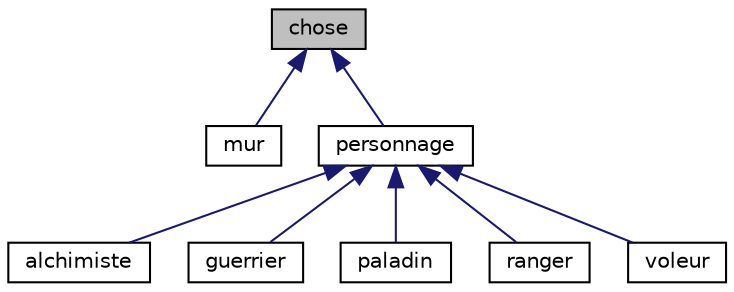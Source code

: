 digraph "chose"
{
  edge [fontname="Helvetica",fontsize="10",labelfontname="Helvetica",labelfontsize="10"];
  node [fontname="Helvetica",fontsize="10",shape=record];
  Node0 [label="chose",height=0.2,width=0.4,color="black", fillcolor="grey75", style="filled", fontcolor="black"];
  Node0 -> Node1 [dir="back",color="midnightblue",fontsize="10",style="solid",fontname="Helvetica"];
  Node1 [label="mur",height=0.2,width=0.4,color="black", fillcolor="white", style="filled",URL="$classmur.html",tooltip="permet de creer des block "];
  Node0 -> Node2 [dir="back",color="midnightblue",fontsize="10",style="solid",fontname="Helvetica"];
  Node2 [label="personnage",height=0.2,width=0.4,color="black", fillcolor="white", style="filled",URL="$classpersonnage.html",tooltip="creer et gerre les personnages joueurs et IA du jeu "];
  Node2 -> Node3 [dir="back",color="midnightblue",fontsize="10",style="solid",fontname="Helvetica"];
  Node3 [label="alchimiste",height=0.2,width=0.4,color="black", fillcolor="white", style="filled",URL="$classalchimiste.html",tooltip="attaque et calcul de soin du metier Alchimiste "];
  Node2 -> Node4 [dir="back",color="midnightblue",fontsize="10",style="solid",fontname="Helvetica"];
  Node4 [label="guerrier",height=0.2,width=0.4,color="black", fillcolor="white", style="filled",URL="$classguerrier.html",tooltip="attaque et calcul de soin du metier guerrier "];
  Node2 -> Node5 [dir="back",color="midnightblue",fontsize="10",style="solid",fontname="Helvetica"];
  Node5 [label="paladin",height=0.2,width=0.4,color="black", fillcolor="white", style="filled",URL="$classpaladin.html",tooltip="attaque et calcul de soin du metier paladin "];
  Node2 -> Node6 [dir="back",color="midnightblue",fontsize="10",style="solid",fontname="Helvetica"];
  Node6 [label="ranger",height=0.2,width=0.4,color="black", fillcolor="white", style="filled",URL="$classranger.html",tooltip="attaque et calcul de soin du metier ranger "];
  Node2 -> Node7 [dir="back",color="midnightblue",fontsize="10",style="solid",fontname="Helvetica"];
  Node7 [label="voleur",height=0.2,width=0.4,color="black", fillcolor="white", style="filled",URL="$classvoleur.html",tooltip="attaque et calcul de soin du metier voleur "];
}
